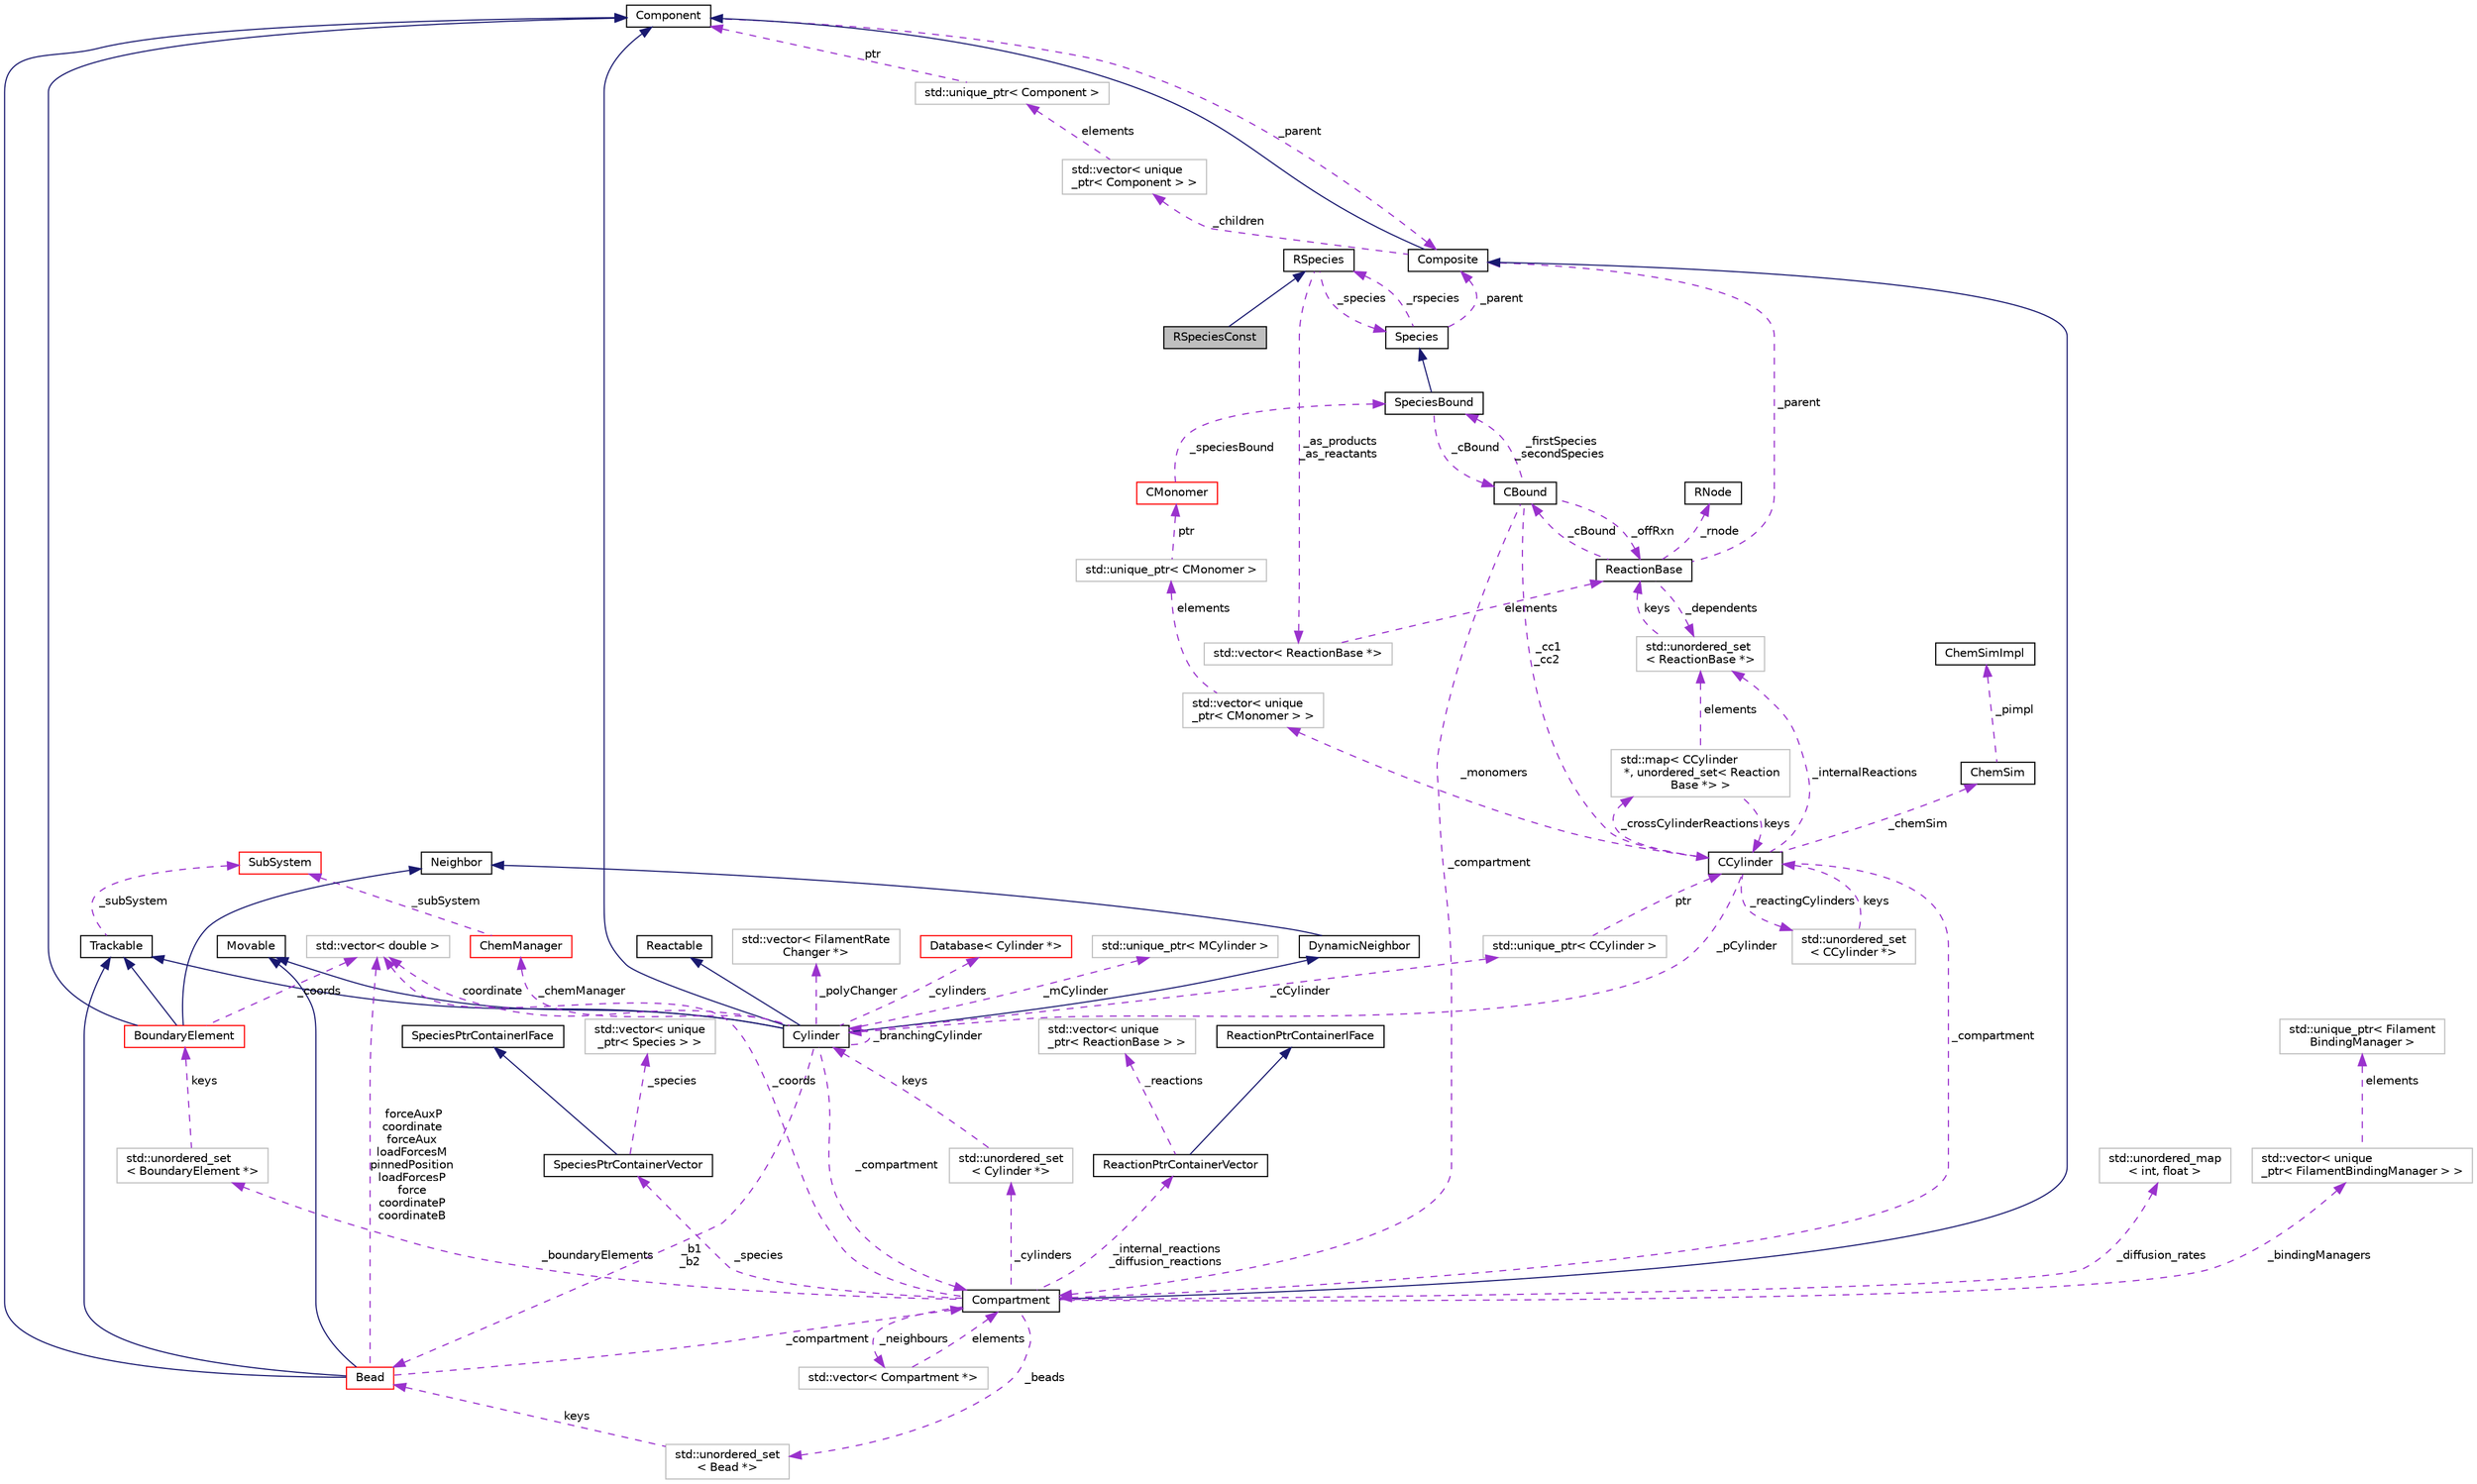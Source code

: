digraph "RSpeciesConst"
{
 // INTERACTIVE_SVG=YES
  edge [fontname="Helvetica",fontsize="10",labelfontname="Helvetica",labelfontsize="10"];
  node [fontname="Helvetica",fontsize="10",shape=record];
  Node2 [label="RSpeciesConst",height=0.2,width=0.4,color="black", fillcolor="grey75", style="filled", fontcolor="black"];
  Node3 -> Node2 [dir="back",color="midnightblue",fontsize="10",style="solid",fontname="Helvetica"];
  Node3 [label="RSpecies",height=0.2,width=0.4,color="black", fillcolor="white", style="filled",URL="$classRSpecies.html",tooltip="Represents the reactive aspect of chemical molecules. "];
  Node4 -> Node3 [dir="back",color="darkorchid3",fontsize="10",style="dashed",label=" _as_products\n_as_reactants" ,fontname="Helvetica"];
  Node4 [label="std::vector\< ReactionBase *\>",height=0.2,width=0.4,color="grey75", fillcolor="white", style="filled"];
  Node5 -> Node4 [dir="back",color="darkorchid3",fontsize="10",style="dashed",label=" elements" ,fontname="Helvetica"];
  Node5 [label="ReactionBase",height=0.2,width=0.4,color="black", fillcolor="white", style="filled",URL="$classReactionBase.html",tooltip="Represents an abstract interface for simple chemical reactions of the form A + B -> C..."];
  Node6 -> Node5 [dir="back",color="darkorchid3",fontsize="10",style="dashed",label=" _parent" ,fontname="Helvetica"];
  Node6 [label="Composite",height=0.2,width=0.4,color="black", fillcolor="white", style="filled",URL="$classComposite.html",tooltip="The aggregating class for the Composite pattern. "];
  Node7 -> Node6 [dir="back",color="midnightblue",fontsize="10",style="solid",fontname="Helvetica"];
  Node7 [label="Component",height=0.2,width=0.4,color="black", fillcolor="white", style="filled",URL="$classComponent.html",tooltip="The base class for the Composite pattern hieararchy. "];
  Node6 -> Node7 [dir="back",color="darkorchid3",fontsize="10",style="dashed",label=" _parent" ,fontname="Helvetica"];
  Node8 -> Node6 [dir="back",color="darkorchid3",fontsize="10",style="dashed",label=" _children" ,fontname="Helvetica"];
  Node8 [label="std::vector\< unique\l_ptr\< Component \> \>",height=0.2,width=0.4,color="grey75", fillcolor="white", style="filled"];
  Node9 -> Node8 [dir="back",color="darkorchid3",fontsize="10",style="dashed",label=" elements" ,fontname="Helvetica"];
  Node9 [label="std::unique_ptr\< Component \>",height=0.2,width=0.4,color="grey75", fillcolor="white", style="filled"];
  Node7 -> Node9 [dir="back",color="darkorchid3",fontsize="10",style="dashed",label=" ptr" ,fontname="Helvetica"];
  Node10 -> Node5 [dir="back",color="darkorchid3",fontsize="10",style="dashed",label=" _dependents" ,fontname="Helvetica"];
  Node10 [label="std::unordered_set\l\< ReactionBase *\>",height=0.2,width=0.4,color="grey75", fillcolor="white", style="filled"];
  Node5 -> Node10 [dir="back",color="darkorchid3",fontsize="10",style="dashed",label=" keys" ,fontname="Helvetica"];
  Node11 -> Node5 [dir="back",color="darkorchid3",fontsize="10",style="dashed",label=" _cBound" ,fontname="Helvetica"];
  Node11 [label="CBound",height=0.2,width=0.4,color="black", fillcolor="white", style="filled",URL="$classCBound.html",tooltip="Represents a chemical object that is bound to a Filament. "];
  Node12 -> Node11 [dir="back",color="darkorchid3",fontsize="10",style="dashed",label=" _cc1\n_cc2" ,fontname="Helvetica"];
  Node12 [label="CCylinder",height=0.2,width=0.4,color="black", fillcolor="white", style="filled",URL="$classCCylinder.html",tooltip="Holds all CMonomers and Reactions associated with it. "];
  Node13 -> Node12 [dir="back",color="darkorchid3",fontsize="10",style="dashed",label=" _crossCylinderReactions" ,fontname="Helvetica"];
  Node13 [label="std::map\< CCylinder\l *, unordered_set\< Reaction\lBase *\> \>",height=0.2,width=0.4,color="grey75", fillcolor="white", style="filled"];
  Node12 -> Node13 [dir="back",color="darkorchid3",fontsize="10",style="dashed",label=" keys" ,fontname="Helvetica"];
  Node10 -> Node13 [dir="back",color="darkorchid3",fontsize="10",style="dashed",label=" elements" ,fontname="Helvetica"];
  Node14 -> Node12 [dir="back",color="darkorchid3",fontsize="10",style="dashed",label=" _monomers" ,fontname="Helvetica"];
  Node14 [label="std::vector\< unique\l_ptr\< CMonomer \> \>",height=0.2,width=0.4,color="grey75", fillcolor="white", style="filled"];
  Node15 -> Node14 [dir="back",color="darkorchid3",fontsize="10",style="dashed",label=" elements" ,fontname="Helvetica"];
  Node15 [label="std::unique_ptr\< CMonomer \>",height=0.2,width=0.4,color="grey75", fillcolor="white", style="filled"];
  Node16 -> Node15 [dir="back",color="darkorchid3",fontsize="10",style="dashed",label=" ptr" ,fontname="Helvetica"];
  Node16 [label="CMonomer",height=0.2,width=0.4,color="red", fillcolor="white", style="filled",URL="$classCMonomer.html",tooltip="Represents a container for all Species that could be contained in a particular filament element at a ..."];
  Node21 -> Node16 [dir="back",color="darkorchid3",fontsize="10",style="dashed",label=" _speciesBound" ,fontname="Helvetica"];
  Node21 [label="SpeciesBound",height=0.2,width=0.4,color="black", fillcolor="white", style="filled",URL="$classSpeciesBound.html",tooltip="Used for species that can be bound to a Filament. "];
  Node20 -> Node21 [dir="back",color="midnightblue",fontsize="10",style="solid",fontname="Helvetica"];
  Node20 [label="Species",height=0.2,width=0.4,color="black", fillcolor="white", style="filled",URL="$classSpecies.html",tooltip="Represents chemical molecules, tracks their copy number and can be used in Reactions. "];
  Node3 -> Node20 [dir="back",color="darkorchid3",fontsize="10",style="dashed",label=" _rspecies" ,fontname="Helvetica"];
  Node6 -> Node20 [dir="back",color="darkorchid3",fontsize="10",style="dashed",label=" _parent" ,fontname="Helvetica"];
  Node11 -> Node21 [dir="back",color="darkorchid3",fontsize="10",style="dashed",label=" _cBound" ,fontname="Helvetica"];
  Node22 -> Node12 [dir="back",color="darkorchid3",fontsize="10",style="dashed",label=" _pCylinder" ,fontname="Helvetica"];
  Node22 [label="Cylinder",height=0.2,width=0.4,color="black", fillcolor="white", style="filled",URL="$classCylinder.html",tooltip="A container to store a MCylinder and CCylinder. "];
  Node7 -> Node22 [dir="back",color="midnightblue",fontsize="10",style="solid",fontname="Helvetica"];
  Node23 -> Node22 [dir="back",color="midnightblue",fontsize="10",style="solid",fontname="Helvetica"];
  Node23 [label="Trackable",height=0.2,width=0.4,color="black", fillcolor="white", style="filled",URL="$classTrackable.html",tooltip="An abstract base class for a trackable object in the SubSystem. "];
  Node24 -> Node23 [dir="back",color="darkorchid3",fontsize="10",style="dashed",label=" _subSystem" ,fontname="Helvetica"];
  Node24 [label="SubSystem",height=0.2,width=0.4,color="red", fillcolor="white", style="filled",URL="$classSubSystem.html",tooltip="Manages all Movables and Reactables. "];
  Node26 -> Node22 [dir="back",color="midnightblue",fontsize="10",style="solid",fontname="Helvetica"];
  Node26 [label="Movable",height=0.2,width=0.4,color="black", fillcolor="white", style="filled",URL="$classMovable.html",tooltip="An abstract base class for a movable element in the SubSystem. "];
  Node28 -> Node22 [dir="back",color="midnightblue",fontsize="10",style="solid",fontname="Helvetica"];
  Node28 [label="Reactable",height=0.2,width=0.4,color="black", fillcolor="white", style="filled",URL="$classReactable.html",tooltip="An abstract base class for a reactable element in the SubSystem. "];
  Node62 -> Node22 [dir="back",color="midnightblue",fontsize="10",style="solid",fontname="Helvetica"];
  Node62 [label="DynamicNeighbor",height=0.2,width=0.4,color="black", fillcolor="white", style="filled",URL="$classDynamicNeighbor.html",tooltip="An abstract base class for any element that can be added or removed from a NeighborList dynamically a..."];
  Node36 -> Node62 [dir="back",color="midnightblue",fontsize="10",style="solid",fontname="Helvetica"];
  Node36 [label="Neighbor",height=0.2,width=0.4,color="black", fillcolor="white", style="filled",URL="$classNeighbor.html",tooltip="An abstract base class for any element that can be added or removed from a NeighborList statically at..."];
  Node22 -> Node22 [dir="back",color="darkorchid3",fontsize="10",style="dashed",label=" _branchingCylinder" ,fontname="Helvetica"];
  Node63 -> Node22 [dir="back",color="darkorchid3",fontsize="10",style="dashed",label=" _polyChanger" ,fontname="Helvetica"];
  Node63 [label="std::vector\< FilamentRate\lChanger *\>",height=0.2,width=0.4,color="grey75", fillcolor="white", style="filled"];
  Node65 -> Node22 [dir="back",color="darkorchid3",fontsize="10",style="dashed",label=" _cCylinder" ,fontname="Helvetica"];
  Node65 [label="std::unique_ptr\< CCylinder \>",height=0.2,width=0.4,color="grey75", fillcolor="white", style="filled"];
  Node12 -> Node65 [dir="back",color="darkorchid3",fontsize="10",style="dashed",label=" ptr" ,fontname="Helvetica"];
  Node42 -> Node22 [dir="back",color="darkorchid3",fontsize="10",style="dashed",label=" _b1\n_b2" ,fontname="Helvetica"];
  Node42 [label="Bead",height=0.2,width=0.4,color="red", fillcolor="white", style="filled",URL="$classBead.html",tooltip="Represents a single coordinate between Cylinders, and holds forces needed for mechanical equilibratio..."];
  Node7 -> Node42 [dir="back",color="midnightblue",fontsize="10",style="solid",fontname="Helvetica"];
  Node23 -> Node42 [dir="back",color="midnightblue",fontsize="10",style="solid",fontname="Helvetica"];
  Node26 -> Node42 [dir="back",color="midnightblue",fontsize="10",style="solid",fontname="Helvetica"];
  Node40 -> Node42 [dir="back",color="darkorchid3",fontsize="10",style="dashed",label=" _compartment" ,fontname="Helvetica"];
  Node40 [label="Compartment",height=0.2,width=0.4,color="black", fillcolor="white", style="filled",URL="$classCompartment.html",tooltip="A container or holding Species and Reactions. "];
  Node6 -> Node40 [dir="back",color="midnightblue",fontsize="10",style="solid",fontname="Helvetica"];
  Node41 -> Node40 [dir="back",color="darkorchid3",fontsize="10",style="dashed",label=" _beads" ,fontname="Helvetica"];
  Node41 [label="std::unordered_set\l\< Bead *\>",height=0.2,width=0.4,color="grey75", fillcolor="white", style="filled"];
  Node42 -> Node41 [dir="back",color="darkorchid3",fontsize="10",style="dashed",label=" keys" ,fontname="Helvetica"];
  Node44 -> Node40 [dir="back",color="darkorchid3",fontsize="10",style="dashed",label=" _neighbours" ,fontname="Helvetica"];
  Node44 [label="std::vector\< Compartment *\>",height=0.2,width=0.4,color="grey75", fillcolor="white", style="filled"];
  Node40 -> Node44 [dir="back",color="darkorchid3",fontsize="10",style="dashed",label=" elements" ,fontname="Helvetica"];
  Node45 -> Node40 [dir="back",color="darkorchid3",fontsize="10",style="dashed",label=" _cylinders" ,fontname="Helvetica"];
  Node45 [label="std::unordered_set\l\< Cylinder *\>",height=0.2,width=0.4,color="grey75", fillcolor="white", style="filled"];
  Node22 -> Node45 [dir="back",color="darkorchid3",fontsize="10",style="dashed",label=" keys" ,fontname="Helvetica"];
  Node46 -> Node40 [dir="back",color="darkorchid3",fontsize="10",style="dashed",label=" _boundaryElements" ,fontname="Helvetica"];
  Node46 [label="std::unordered_set\l\< BoundaryElement *\>",height=0.2,width=0.4,color="grey75", fillcolor="white", style="filled"];
  Node35 -> Node46 [dir="back",color="darkorchid3",fontsize="10",style="dashed",label=" keys" ,fontname="Helvetica"];
  Node35 [label="BoundaryElement",height=0.2,width=0.4,color="red", fillcolor="white", style="filled",URL="$classBoundaryElement.html",tooltip="Represents an element of a BoundarySurface. "];
  Node7 -> Node35 [dir="back",color="midnightblue",fontsize="10",style="solid",fontname="Helvetica"];
  Node23 -> Node35 [dir="back",color="midnightblue",fontsize="10",style="solid",fontname="Helvetica"];
  Node36 -> Node35 [dir="back",color="midnightblue",fontsize="10",style="solid",fontname="Helvetica"];
  Node38 -> Node35 [dir="back",color="darkorchid3",fontsize="10",style="dashed",label=" _coords" ,fontname="Helvetica"];
  Node38 [label="std::vector\< double \>",height=0.2,width=0.4,color="grey75", fillcolor="white", style="filled"];
  Node47 -> Node40 [dir="back",color="darkorchid3",fontsize="10",style="dashed",label=" _internal_reactions\n_diffusion_reactions" ,fontname="Helvetica"];
  Node47 [label="ReactionPtrContainerVector",height=0.2,width=0.4,color="black", fillcolor="white", style="filled",URL="$classReactionPtrContainerVector.html",tooltip="A concrete class implementing the ReactionPtrContainerIFace, using vector<unique_ptr<ReactionBase>> a..."];
  Node48 -> Node47 [dir="back",color="midnightblue",fontsize="10",style="solid",fontname="Helvetica"];
  Node48 [label="ReactionPtrContainerIFace",height=0.2,width=0.4,color="black", fillcolor="white", style="filled",URL="$classReactionPtrContainerIFace.html",tooltip="An abstract interface for a container of pointers to reaction objects. "];
  Node49 -> Node47 [dir="back",color="darkorchid3",fontsize="10",style="dashed",label=" _reactions" ,fontname="Helvetica"];
  Node49 [label="std::vector\< unique\l_ptr\< ReactionBase \> \>",height=0.2,width=0.4,color="grey75", fillcolor="white", style="filled"];
  Node51 -> Node40 [dir="back",color="darkorchid3",fontsize="10",style="dashed",label=" _diffusion_rates" ,fontname="Helvetica"];
  Node51 [label="std::unordered_map\l\< int, float \>",height=0.2,width=0.4,color="grey75", fillcolor="white", style="filled"];
  Node38 -> Node40 [dir="back",color="darkorchid3",fontsize="10",style="dashed",label=" _coords" ,fontname="Helvetica"];
  Node52 -> Node40 [dir="back",color="darkorchid3",fontsize="10",style="dashed",label=" _bindingManagers" ,fontname="Helvetica"];
  Node52 [label="std::vector\< unique\l_ptr\< FilamentBindingManager \> \>",height=0.2,width=0.4,color="grey75", fillcolor="white", style="filled"];
  Node53 -> Node52 [dir="back",color="darkorchid3",fontsize="10",style="dashed",label=" elements" ,fontname="Helvetica"];
  Node53 [label="std::unique_ptr\< Filament\lBindingManager \>",height=0.2,width=0.4,color="grey75", fillcolor="white", style="filled"];
  Node57 -> Node40 [dir="back",color="darkorchid3",fontsize="10",style="dashed",label=" _species" ,fontname="Helvetica"];
  Node57 [label="SpeciesPtrContainerVector",height=0.2,width=0.4,color="black", fillcolor="white", style="filled",URL="$classSpeciesPtrContainerVector.html",tooltip="A concrete class implementing the SpeciesPtrContainerIFace, using vector<unique_ptr<Species>> as the ..."];
  Node58 -> Node57 [dir="back",color="midnightblue",fontsize="10",style="solid",fontname="Helvetica"];
  Node58 [label="SpeciesPtrContainerIFace",height=0.2,width=0.4,color="black", fillcolor="white", style="filled",URL="$classSpeciesPtrContainerIFace.html",tooltip="An abstract interface for a container of pointers to Species objects. "];
  Node59 -> Node57 [dir="back",color="darkorchid3",fontsize="10",style="dashed",label=" _species" ,fontname="Helvetica"];
  Node59 [label="std::vector\< unique\l_ptr\< Species \> \>",height=0.2,width=0.4,color="grey75", fillcolor="white", style="filled"];
  Node38 -> Node42 [dir="back",color="darkorchid3",fontsize="10",style="dashed",label=" forceAuxP\ncoordinate\nforceAux\nloadForcesM\npinnedPosition\nloadForcesP\nforce\ncoordinateP\ncoordinateB" ,fontname="Helvetica"];
  Node66 -> Node22 [dir="back",color="darkorchid3",fontsize="10",style="dashed",label=" _cylinders" ,fontname="Helvetica"];
  Node66 [label="Database\< Cylinder *\>",height=0.2,width=0.4,color="red", fillcolor="white", style="filled",URL="$classDatabase.html"];
  Node40 -> Node22 [dir="back",color="darkorchid3",fontsize="10",style="dashed",label=" _compartment" ,fontname="Helvetica"];
  Node68 -> Node22 [dir="back",color="darkorchid3",fontsize="10",style="dashed",label=" _chemManager" ,fontname="Helvetica"];
  Node68 [label="ChemManager",height=0.2,width=0.4,color="red", fillcolor="white", style="filled",URL="$classChemManager.html",tooltip="For initailizing chemical reactions based on a specific system. "];
  Node24 -> Node68 [dir="back",color="darkorchid3",fontsize="10",style="dashed",label=" _subSystem" ,fontname="Helvetica"];
  Node80 -> Node22 [dir="back",color="darkorchid3",fontsize="10",style="dashed",label=" _mCylinder" ,fontname="Helvetica"];
  Node80 [label="std::unique_ptr\< MCylinder \>",height=0.2,width=0.4,color="grey75", fillcolor="white", style="filled"];
  Node38 -> Node22 [dir="back",color="darkorchid3",fontsize="10",style="dashed",label=" coordinate" ,fontname="Helvetica"];
  Node82 -> Node12 [dir="back",color="darkorchid3",fontsize="10",style="dashed",label=" _reactingCylinders" ,fontname="Helvetica"];
  Node82 [label="std::unordered_set\l\< CCylinder *\>",height=0.2,width=0.4,color="grey75", fillcolor="white", style="filled"];
  Node12 -> Node82 [dir="back",color="darkorchid3",fontsize="10",style="dashed",label=" keys" ,fontname="Helvetica"];
  Node40 -> Node12 [dir="back",color="darkorchid3",fontsize="10",style="dashed",label=" _compartment" ,fontname="Helvetica"];
  Node10 -> Node12 [dir="back",color="darkorchid3",fontsize="10",style="dashed",label=" _internalReactions" ,fontname="Helvetica"];
  Node83 -> Node12 [dir="back",color="darkorchid3",fontsize="10",style="dashed",label=" _chemSim" ,fontname="Helvetica"];
  Node83 [label="ChemSim",height=0.2,width=0.4,color="black", fillcolor="white", style="filled",URL="$classChemSim.html",tooltip="Used to manage running a network of chemical reactions. "];
  Node84 -> Node83 [dir="back",color="darkorchid3",fontsize="10",style="dashed",label=" _pimpl" ,fontname="Helvetica"];
  Node84 [label="ChemSimImpl",height=0.2,width=0.4,color="black", fillcolor="white", style="filled",URL="$classChemSimImpl.html",tooltip="An abstract base class for algorithms that run stochastic chemical kinetics. "];
  Node40 -> Node11 [dir="back",color="darkorchid3",fontsize="10",style="dashed",label=" _compartment" ,fontname="Helvetica"];
  Node21 -> Node11 [dir="back",color="darkorchid3",fontsize="10",style="dashed",label=" _firstSpecies\n_secondSpecies" ,fontname="Helvetica"];
  Node5 -> Node11 [dir="back",color="darkorchid3",fontsize="10",style="dashed",label=" _offRxn" ,fontname="Helvetica"];
  Node85 -> Node5 [dir="back",color="darkorchid3",fontsize="10",style="dashed",label=" _rnode" ,fontname="Helvetica"];
  Node85 [label="RNode",height=0.2,width=0.4,color="black", fillcolor="white", style="filled",URL="$classRNode.html",tooltip="This is an abstract base class for classes that need to be associated with the given Reaction object..."];
  Node20 -> Node3 [dir="back",color="darkorchid3",fontsize="10",style="dashed",label=" _species" ,fontname="Helvetica"];
}
